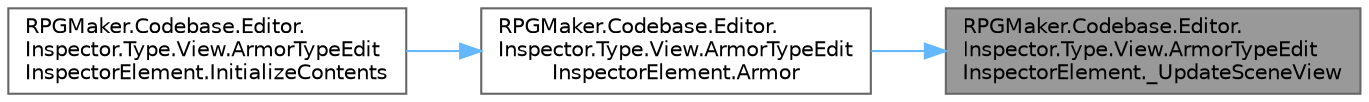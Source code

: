 digraph "RPGMaker.Codebase.Editor.Inspector.Type.View.ArmorTypeEditInspectorElement._UpdateSceneView"
{
 // LATEX_PDF_SIZE
  bgcolor="transparent";
  edge [fontname=Helvetica,fontsize=10,labelfontname=Helvetica,labelfontsize=10];
  node [fontname=Helvetica,fontsize=10,shape=box,height=0.2,width=0.4];
  rankdir="RL";
  Node1 [id="Node000001",label="RPGMaker.Codebase.Editor.\lInspector.Type.View.ArmorTypeEdit\lInspectorElement._UpdateSceneView",height=0.2,width=0.4,color="gray40", fillcolor="grey60", style="filled", fontcolor="black",tooltip="😁 シーン・ビュー更新"];
  Node1 -> Node2 [id="edge1_Node000001_Node000002",dir="back",color="steelblue1",style="solid",tooltip=" "];
  Node2 [id="Node000002",label="RPGMaker.Codebase.Editor.\lInspector.Type.View.ArmorTypeEdit\lInspectorElement.Armor",height=0.2,width=0.4,color="grey40", fillcolor="white", style="filled",URL="$db/dc2/class_r_p_g_maker_1_1_codebase_1_1_editor_1_1_inspector_1_1_type_1_1_view_1_1_armor_type_edit_inspector_element.html#a590fbce3b5002739f4d4179823c5f19f",tooltip="😁 防具"];
  Node2 -> Node3 [id="edge2_Node000002_Node000003",dir="back",color="steelblue1",style="solid",tooltip=" "];
  Node3 [id="Node000003",label="RPGMaker.Codebase.Editor.\lInspector.Type.View.ArmorTypeEdit\lInspectorElement.InitializeContents",height=0.2,width=0.4,color="grey40", fillcolor="white", style="filled",URL="$db/dc2/class_r_p_g_maker_1_1_codebase_1_1_editor_1_1_inspector_1_1_type_1_1_view_1_1_armor_type_edit_inspector_element.html#aaa02fce41a29e9d28bcbb2b83d451480",tooltip="😁 初期化処理"];
}
